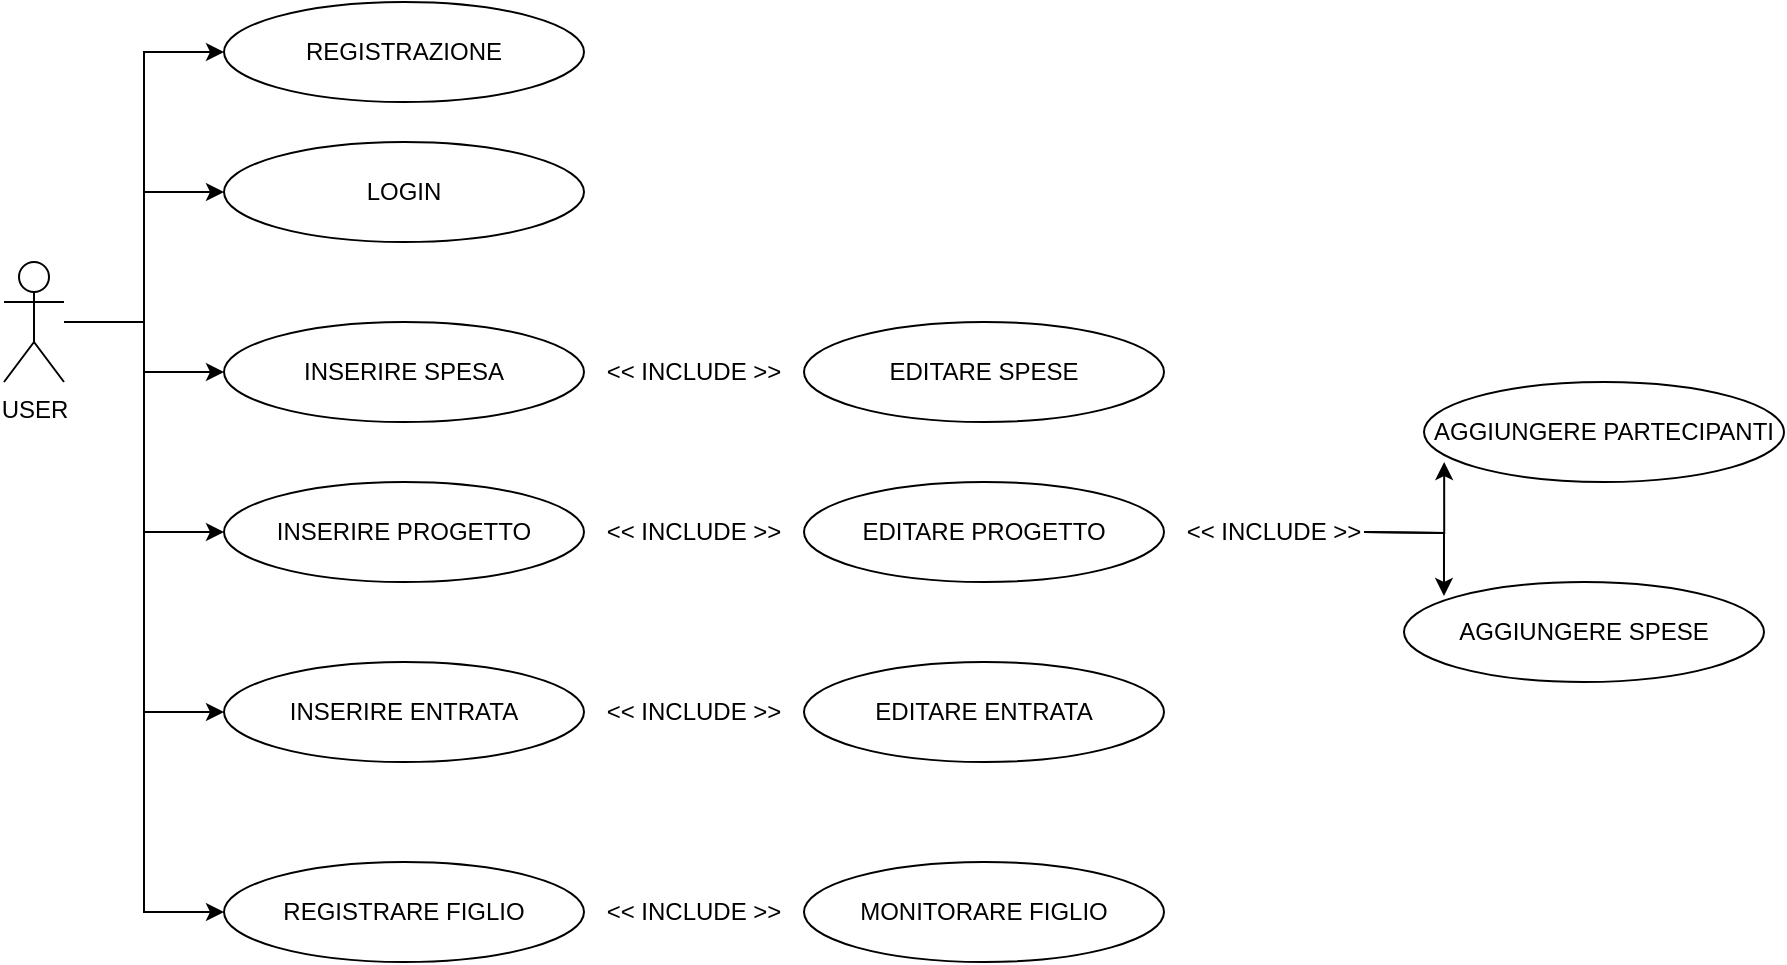 <mxfile version="25.0.3">
  <diagram name="Page-1" id="5yGcz9tyB1f-IQo3r8aF">
    <mxGraphModel dx="1406" dy="951" grid="1" gridSize="10" guides="1" tooltips="1" connect="1" arrows="1" fold="1" page="1" pageScale="1" pageWidth="850" pageHeight="1100" math="0" shadow="0">
      <root>
        <mxCell id="0" />
        <mxCell id="1" parent="0" />
        <mxCell id="OznWHyD4KgbOBWwyDmDh-23" style="edgeStyle=orthogonalEdgeStyle;rounded=0;orthogonalLoop=1;jettySize=auto;html=1;entryX=0;entryY=0.5;entryDx=0;entryDy=0;" edge="1" parent="1" source="OznWHyD4KgbOBWwyDmDh-1" target="OznWHyD4KgbOBWwyDmDh-4">
          <mxGeometry relative="1" as="geometry" />
        </mxCell>
        <mxCell id="OznWHyD4KgbOBWwyDmDh-24" style="edgeStyle=orthogonalEdgeStyle;rounded=0;orthogonalLoop=1;jettySize=auto;html=1;entryX=0;entryY=0.5;entryDx=0;entryDy=0;" edge="1" parent="1" source="OznWHyD4KgbOBWwyDmDh-1" target="OznWHyD4KgbOBWwyDmDh-5">
          <mxGeometry relative="1" as="geometry" />
        </mxCell>
        <mxCell id="OznWHyD4KgbOBWwyDmDh-25" style="edgeStyle=orthogonalEdgeStyle;rounded=0;orthogonalLoop=1;jettySize=auto;html=1;entryX=0;entryY=0.5;entryDx=0;entryDy=0;" edge="1" parent="1" source="OznWHyD4KgbOBWwyDmDh-1" target="OznWHyD4KgbOBWwyDmDh-6">
          <mxGeometry relative="1" as="geometry" />
        </mxCell>
        <mxCell id="OznWHyD4KgbOBWwyDmDh-26" style="edgeStyle=orthogonalEdgeStyle;rounded=0;orthogonalLoop=1;jettySize=auto;html=1;entryX=0;entryY=0.5;entryDx=0;entryDy=0;" edge="1" parent="1" source="OznWHyD4KgbOBWwyDmDh-1" target="OznWHyD4KgbOBWwyDmDh-7">
          <mxGeometry relative="1" as="geometry" />
        </mxCell>
        <mxCell id="OznWHyD4KgbOBWwyDmDh-27" style="edgeStyle=orthogonalEdgeStyle;rounded=0;orthogonalLoop=1;jettySize=auto;html=1;entryX=0;entryY=0.5;entryDx=0;entryDy=0;" edge="1" parent="1" source="OznWHyD4KgbOBWwyDmDh-1" target="OznWHyD4KgbOBWwyDmDh-8">
          <mxGeometry relative="1" as="geometry" />
        </mxCell>
        <mxCell id="OznWHyD4KgbOBWwyDmDh-29" style="edgeStyle=orthogonalEdgeStyle;rounded=0;orthogonalLoop=1;jettySize=auto;html=1;entryX=0;entryY=0.5;entryDx=0;entryDy=0;" edge="1" parent="1" source="OznWHyD4KgbOBWwyDmDh-1" target="OznWHyD4KgbOBWwyDmDh-9">
          <mxGeometry relative="1" as="geometry" />
        </mxCell>
        <mxCell id="OznWHyD4KgbOBWwyDmDh-1" value="USER" style="shape=umlActor;verticalLabelPosition=bottom;verticalAlign=top;html=1;outlineConnect=0;" vertex="1" parent="1">
          <mxGeometry x="90" y="160" width="30" height="60" as="geometry" />
        </mxCell>
        <mxCell id="OznWHyD4KgbOBWwyDmDh-4" value="REGISTRAZIONE" style="ellipse;whiteSpace=wrap;html=1;" vertex="1" parent="1">
          <mxGeometry x="200" y="30" width="180" height="50" as="geometry" />
        </mxCell>
        <mxCell id="OznWHyD4KgbOBWwyDmDh-5" value="LOGIN" style="ellipse;whiteSpace=wrap;html=1;" vertex="1" parent="1">
          <mxGeometry x="200" y="100" width="180" height="50" as="geometry" />
        </mxCell>
        <mxCell id="OznWHyD4KgbOBWwyDmDh-6" value="INSERIRE SPESA" style="ellipse;whiteSpace=wrap;html=1;" vertex="1" parent="1">
          <mxGeometry x="200" y="190" width="180" height="50" as="geometry" />
        </mxCell>
        <mxCell id="OznWHyD4KgbOBWwyDmDh-7" value="INSERIRE PROGETTO" style="ellipse;whiteSpace=wrap;html=1;" vertex="1" parent="1">
          <mxGeometry x="200" y="270" width="180" height="50" as="geometry" />
        </mxCell>
        <mxCell id="OznWHyD4KgbOBWwyDmDh-8" value="INSERIRE ENTRATA" style="ellipse;whiteSpace=wrap;html=1;" vertex="1" parent="1">
          <mxGeometry x="200" y="360" width="180" height="50" as="geometry" />
        </mxCell>
        <mxCell id="OznWHyD4KgbOBWwyDmDh-9" value="REGISTRARE FIGLIO" style="ellipse;whiteSpace=wrap;html=1;" vertex="1" parent="1">
          <mxGeometry x="200" y="460" width="180" height="50" as="geometry" />
        </mxCell>
        <mxCell id="OznWHyD4KgbOBWwyDmDh-10" value="EDITARE SPESE" style="ellipse;whiteSpace=wrap;html=1;" vertex="1" parent="1">
          <mxGeometry x="490" y="190" width="180" height="50" as="geometry" />
        </mxCell>
        <mxCell id="OznWHyD4KgbOBWwyDmDh-11" value="EDITARE PROGETTO" style="ellipse;whiteSpace=wrap;html=1;" vertex="1" parent="1">
          <mxGeometry x="490" y="270" width="180" height="50" as="geometry" />
        </mxCell>
        <mxCell id="OznWHyD4KgbOBWwyDmDh-12" value="AGGIUNGERE PARTECIPANTI" style="ellipse;whiteSpace=wrap;html=1;" vertex="1" parent="1">
          <mxGeometry x="800" y="220" width="180" height="50" as="geometry" />
        </mxCell>
        <mxCell id="OznWHyD4KgbOBWwyDmDh-13" value="AGGIUNGERE SPESE" style="ellipse;whiteSpace=wrap;html=1;" vertex="1" parent="1">
          <mxGeometry x="790" y="320" width="180" height="50" as="geometry" />
        </mxCell>
        <mxCell id="OznWHyD4KgbOBWwyDmDh-14" value="EDITARE ENTRATA" style="ellipse;whiteSpace=wrap;html=1;" vertex="1" parent="1">
          <mxGeometry x="490" y="360" width="180" height="50" as="geometry" />
        </mxCell>
        <mxCell id="OznWHyD4KgbOBWwyDmDh-15" value="MONITORARE FIGLIO" style="ellipse;whiteSpace=wrap;html=1;" vertex="1" parent="1">
          <mxGeometry x="490" y="460" width="180" height="50" as="geometry" />
        </mxCell>
        <mxCell id="OznWHyD4KgbOBWwyDmDh-16" value="&amp;lt;&amp;lt; INCLUDE &amp;gt;&amp;gt;" style="text;html=1;align=center;verticalAlign=middle;whiteSpace=wrap;rounded=0;" vertex="1" parent="1">
          <mxGeometry x="380" y="200" width="110" height="30" as="geometry" />
        </mxCell>
        <mxCell id="OznWHyD4KgbOBWwyDmDh-17" value="&amp;lt;&amp;lt; INCLUDE &amp;gt;&amp;gt;" style="text;html=1;align=center;verticalAlign=middle;whiteSpace=wrap;rounded=0;" vertex="1" parent="1">
          <mxGeometry x="380" y="280" width="110" height="30" as="geometry" />
        </mxCell>
        <mxCell id="OznWHyD4KgbOBWwyDmDh-18" value="&amp;lt;&amp;lt; INCLUDE &amp;gt;&amp;gt;" style="text;html=1;align=center;verticalAlign=middle;whiteSpace=wrap;rounded=0;" vertex="1" parent="1">
          <mxGeometry x="380" y="370" width="110" height="30" as="geometry" />
        </mxCell>
        <mxCell id="OznWHyD4KgbOBWwyDmDh-19" value="&amp;lt;&amp;lt; INCLUDE &amp;gt;&amp;gt;" style="text;html=1;align=center;verticalAlign=middle;whiteSpace=wrap;rounded=0;" vertex="1" parent="1">
          <mxGeometry x="380" y="470" width="110" height="30" as="geometry" />
        </mxCell>
        <mxCell id="OznWHyD4KgbOBWwyDmDh-20" value="&amp;lt;&amp;lt; INCLUDE &amp;gt;&amp;gt;" style="text;html=1;align=center;verticalAlign=middle;whiteSpace=wrap;rounded=0;" vertex="1" parent="1">
          <mxGeometry x="670" y="280" width="110" height="30" as="geometry" />
        </mxCell>
        <mxCell id="OznWHyD4KgbOBWwyDmDh-21" style="edgeStyle=orthogonalEdgeStyle;rounded=0;orthogonalLoop=1;jettySize=auto;html=1;entryX=0.056;entryY=0.8;entryDx=0;entryDy=0;entryPerimeter=0;" edge="1" parent="1" target="OznWHyD4KgbOBWwyDmDh-12">
          <mxGeometry relative="1" as="geometry">
            <mxPoint x="770" y="295.0" as="sourcePoint" />
          </mxGeometry>
        </mxCell>
        <mxCell id="OznWHyD4KgbOBWwyDmDh-22" style="edgeStyle=orthogonalEdgeStyle;rounded=0;orthogonalLoop=1;jettySize=auto;html=1;entryX=0.111;entryY=0.14;entryDx=0;entryDy=0;entryPerimeter=0;" edge="1" parent="1" target="OznWHyD4KgbOBWwyDmDh-13">
          <mxGeometry relative="1" as="geometry">
            <mxPoint x="770" y="295.0" as="sourcePoint" />
          </mxGeometry>
        </mxCell>
      </root>
    </mxGraphModel>
  </diagram>
</mxfile>
